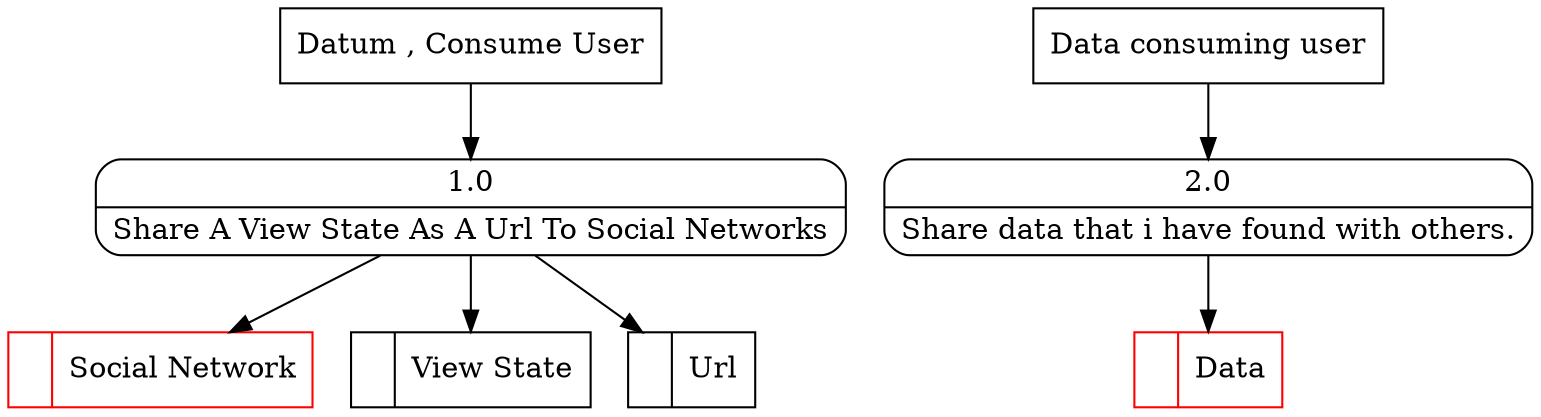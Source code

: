 digraph dfd2{ 
node[shape=record]
200 [label="<f0>  |<f1> Social Network " color=red];
201 [label="<f0>  |<f1> View State " ];
202 [label="<f0>  |<f1> Url " ];
203 [label="Datum , Consume User" shape=box];
204 [label="{<f0> 1.0|<f1> Share A View State As A Url To Social Networks }" shape=Mrecord];
2 [label="{<f0> 2.0|<f1> Share data that i have found with others. }" shape=Mrecord];
1000 [label="Data consuming user" shape=box];
1000 -> 2
1002 [label="<f0>  |<f1> Data " color=red];
2 -> 1002
203 -> 204
204 -> 201
204 -> 202
204 -> 200
}